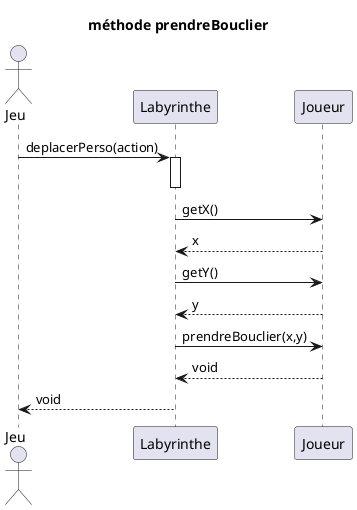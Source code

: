 @startuml
title méthode prendreBouclier
actor Jeu
participant Labyrinthe

Jeu -> Labyrinthe: deplacerPerso(action)
activate Labyrinthe
deactivate Labyrinthe

Labyrinthe -> Joueur : getX()
Joueur --> Labyrinthe : x
Labyrinthe -> Joueur : getY()
Joueur --> Labyrinthe : y

Labyrinthe -> Joueur : prendreBouclier(x,y)
Joueur --> Labyrinthe : void
Labyrinthe --> Jeu: void
deactivate Labyrinthe
@enduml
